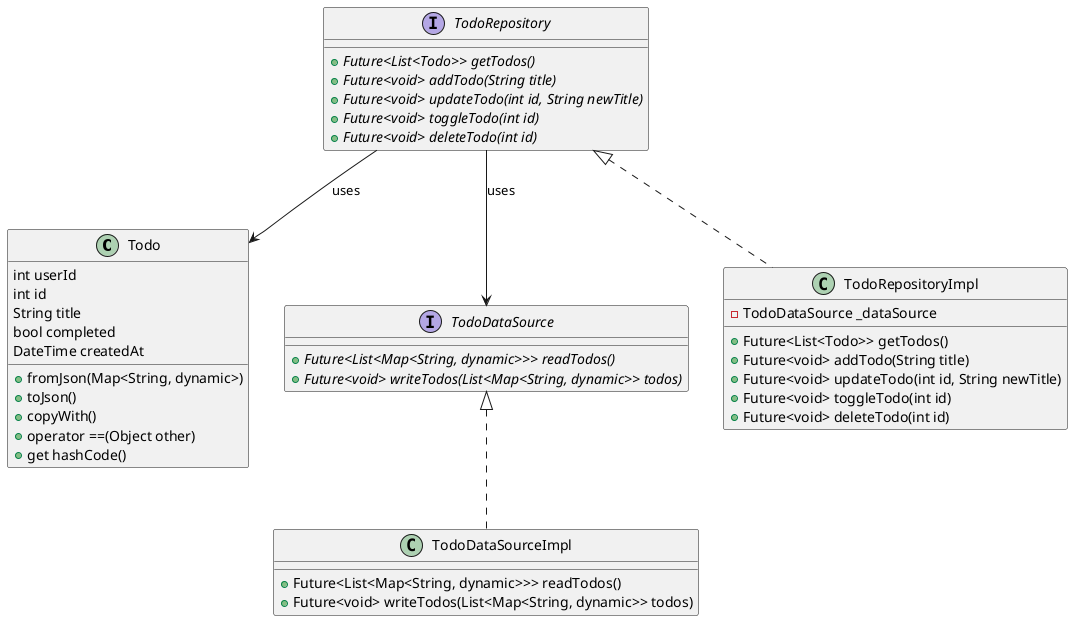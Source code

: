 @startuml

class Todo {
    int userId
    int id
    String title
    bool completed
    DateTime createdAt

    +fromJson(Map<String, dynamic>)
    +toJson()
    +copyWith()
    +operator ==(Object other)
    +get hashCode()
}

interface TodoDataSource {
    {abstract} +Future<List<Map<String, dynamic>>> readTodos()
    {abstract} +Future<void> writeTodos(List<Map<String, dynamic>> todos)
}

interface TodoRepository {
    {abstract} +Future<List<Todo>> getTodos()
    {abstract} +Future<void> addTodo(String title)
    {abstract} +Future<void> updateTodo(int id, String newTitle)
    {abstract} +Future<void> toggleTodo(int id)
    {abstract} +Future<void> deleteTodo(int id)
}

class TodoDataSourceImpl implements TodoDataSource {
    +Future<List<Map<String, dynamic>>> readTodos()
    +Future<void> writeTodos(List<Map<String, dynamic>> todos)
}

class TodoRepositoryImpl implements TodoRepository{
    - TodoDataSource _dataSource
    +Future<List<Todo>> getTodos()
    +Future<void> addTodo(String title)
    +Future<void> updateTodo(int id, String newTitle)
    +Future<void> toggleTodo(int id)
    +Future<void> deleteTodo(int id)
}


TodoRepository --> TodoDataSource : uses
TodoRepository --> Todo : uses
@enduml